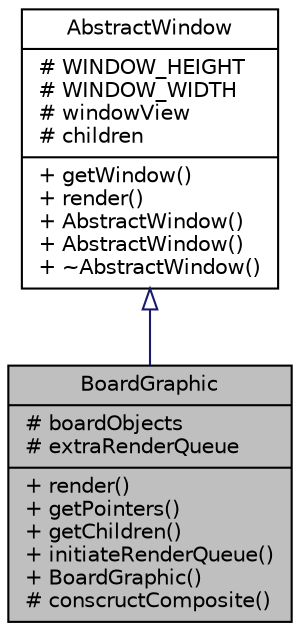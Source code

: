 digraph "BoardGraphic"
{
 // INTERACTIVE_SVG=YES
 // LATEX_PDF_SIZE
  bgcolor="transparent";
  edge [fontname="Helvetica",fontsize="10",labelfontname="Helvetica",labelfontsize="10"];
  node [fontname="Helvetica",fontsize="10",shape=record];
  Node1 [label="{BoardGraphic\n|# boardObjects\l# extraRenderQueue\l|+ render()\l+ getPointers()\l+ getChildren()\l+ initiateRenderQueue()\l+ BoardGraphic()\l# conscructComposite()\l}",height=0.2,width=0.4,color="black", fillcolor="grey75", style="filled", fontcolor="black",tooltip="Class responsible for board updates and render."];
  Node2 -> Node1 [dir="back",color="midnightblue",fontsize="10",style="solid",arrowtail="onormal",fontname="Helvetica"];
  Node2 [label="{AbstractWindow\n|# WINDOW_HEIGHT\l# WINDOW_WIDTH\l# windowView\l# children\l|+ getWindow()\l+ render()\l+ AbstractWindow()\l+ AbstractWindow()\l+ ~AbstractWindow()\l}",height=0.2,width=0.4,color="black",URL="$class_abstract_window.html",tooltip="Contains main SFML functions."];
}
